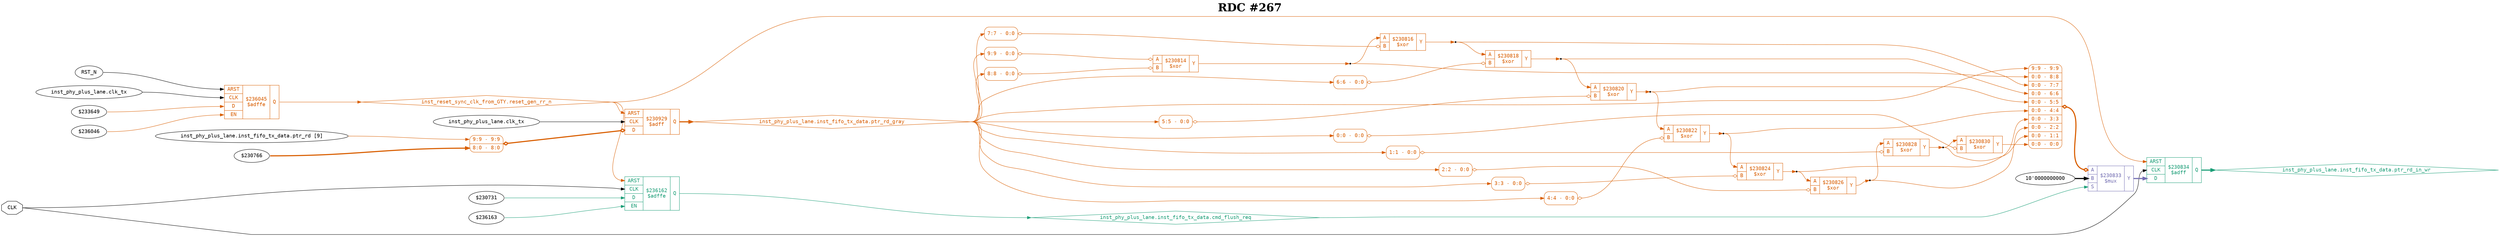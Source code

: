digraph "spacefibre_light_top" {
label=<<b>RDC #267</b>>;
labelloc="t"
fontsize="30"
node ["fontname"="Courier"]
edge ["fontname"="Courier"]
rankdir="LR";
remincross=true;
n11 [ shape=octagon, label="CLK", color="black", fontcolor="black", href="/src/ip_spacefibre_light_top/spacefibre_light_top.vhd#45" ];
n12 [ shape=diamond, label="inst_phy_plus_lane.inst_fifo_tx_data.cmd_flush_req", colorscheme="dark28", color="1", fontcolor="1", href="/src/ip/fifo_dc/fifo_dc.vhd#111" ];
n13 [ shape=diamond, label="inst_phy_plus_lane.inst_fifo_tx_data.ptr_rd_gray", colorscheme="dark28", color="2", fontcolor="2", href="/src/ip/fifo_dc/fifo_dc.vhd#103" ];
n14 [ shape=diamond, label="inst_phy_plus_lane.inst_fifo_tx_data.ptr_rd_in_wr", colorscheme="dark28", color="1", fontcolor="1", href="/src/ip/fifo_dc/fifo_dc.vhd#106" ];
n15 [ shape=diamond, label="inst_reset_sync_clk_from_GTY.reset_gen_rr_n", colorscheme="dark28", color="2", fontcolor="2", href="/src/ip_spacefibre_light_top/reset_gen.vhd#46" ];
{ rank="source"; n11;}
{ rank="sink";}
v0 [ label="RST_N" ];
v1 [ label="inst_phy_plus_lane.clk_tx" ];
v2 [ label="$233649" ];
v3 [ label="$236046" ];
c20 [ shape=record, label="{{<p16> ARST|<p11> CLK|<p17> D|<p18> EN}|$236045\n$adffe|{<p19> Q}}", colorscheme="dark28", color="2", fontcolor="2" , href="/src/ip_spacefibre_light_top/reset_gen.vhd#56"  ];
v4 [ label="$230731" ];
v5 [ label="$236163" ];
c21 [ shape=record, label="{{<p16> ARST|<p11> CLK|<p17> D|<p18> EN}|$236162\n$adffe|{<p19> Q}}", colorscheme="dark28", color="1", fontcolor="1" , href="/src/ip/fifo_dc/fifo_dc.vhd#440"  ];
c25 [ shape=record, label="{{<p22> A|<p23> B}|$230814\n$xor|{<p24> Y}}", colorscheme="dark28", color="2", fontcolor="2" , href="/src/ip/fifo_dc/fifo_dc.vhd#144"  ];
x6 [ shape=record, style=rounded, label="<s0> 9:9 - 0:0 ", colorscheme="dark28", color="2", fontcolor="2" ];
x6:e -> c25:p22:w [arrowhead=odiamond, arrowtail=odiamond, dir=both, colorscheme="dark28", color="2", fontcolor="2", label=""];
x7 [ shape=record, style=rounded, label="<s0> 8:8 - 0:0 ", colorscheme="dark28", color="2", fontcolor="2" ];
x7:e -> c25:p23:w [arrowhead=odiamond, arrowtail=odiamond, dir=both, colorscheme="dark28", color="2", fontcolor="2", label=""];
c26 [ shape=record, label="{{<p22> A|<p23> B}|$230816\n$xor|{<p24> Y}}", colorscheme="dark28", color="2", fontcolor="2" , href="/src/ip/fifo_dc/fifo_dc.vhd#144"  ];
x8 [ shape=record, style=rounded, label="<s0> 7:7 - 0:0 ", colorscheme="dark28", color="2", fontcolor="2" ];
x8:e -> c26:p23:w [arrowhead=odiamond, arrowtail=odiamond, dir=both, colorscheme="dark28", color="2", fontcolor="2", label=""];
c27 [ shape=record, label="{{<p22> A|<p23> B}|$230818\n$xor|{<p24> Y}}", colorscheme="dark28", color="2", fontcolor="2" , href="/src/ip/fifo_dc/fifo_dc.vhd#144"  ];
x9 [ shape=record, style=rounded, label="<s0> 6:6 - 0:0 ", colorscheme="dark28", color="2", fontcolor="2" ];
x9:e -> c27:p23:w [arrowhead=odiamond, arrowtail=odiamond, dir=both, colorscheme="dark28", color="2", fontcolor="2", label=""];
c28 [ shape=record, label="{{<p22> A|<p23> B}|$230820\n$xor|{<p24> Y}}", colorscheme="dark28", color="2", fontcolor="2" , href="/src/ip/fifo_dc/fifo_dc.vhd#144"  ];
x10 [ shape=record, style=rounded, label="<s0> 5:5 - 0:0 ", colorscheme="dark28", color="2", fontcolor="2" ];
x10:e -> c28:p23:w [arrowhead=odiamond, arrowtail=odiamond, dir=both, colorscheme="dark28", color="2", fontcolor="2", label=""];
c29 [ shape=record, label="{{<p22> A|<p23> B}|$230822\n$xor|{<p24> Y}}", colorscheme="dark28", color="2", fontcolor="2" , href="/src/ip/fifo_dc/fifo_dc.vhd#144"  ];
x11 [ shape=record, style=rounded, label="<s0> 4:4 - 0:0 ", colorscheme="dark28", color="2", fontcolor="2" ];
x11:e -> c29:p23:w [arrowhead=odiamond, arrowtail=odiamond, dir=both, colorscheme="dark28", color="2", fontcolor="2", label=""];
c30 [ shape=record, label="{{<p22> A|<p23> B}|$230824\n$xor|{<p24> Y}}", colorscheme="dark28", color="2", fontcolor="2" , href="/src/ip/fifo_dc/fifo_dc.vhd#144"  ];
x12 [ shape=record, style=rounded, label="<s0> 3:3 - 0:0 ", colorscheme="dark28", color="2", fontcolor="2" ];
x12:e -> c30:p23:w [arrowhead=odiamond, arrowtail=odiamond, dir=both, colorscheme="dark28", color="2", fontcolor="2", label=""];
c31 [ shape=record, label="{{<p22> A|<p23> B}|$230826\n$xor|{<p24> Y}}", colorscheme="dark28", color="2", fontcolor="2" , href="/src/ip/fifo_dc/fifo_dc.vhd#144"  ];
x13 [ shape=record, style=rounded, label="<s0> 2:2 - 0:0 ", colorscheme="dark28", color="2", fontcolor="2" ];
x13:e -> c31:p23:w [arrowhead=odiamond, arrowtail=odiamond, dir=both, colorscheme="dark28", color="2", fontcolor="2", label=""];
c32 [ shape=record, label="{{<p22> A|<p23> B}|$230828\n$xor|{<p24> Y}}", colorscheme="dark28", color="2", fontcolor="2" , href="/src/ip/fifo_dc/fifo_dc.vhd#144"  ];
x14 [ shape=record, style=rounded, label="<s0> 1:1 - 0:0 ", colorscheme="dark28", color="2", fontcolor="2" ];
x14:e -> c32:p23:w [arrowhead=odiamond, arrowtail=odiamond, dir=both, colorscheme="dark28", color="2", fontcolor="2", label=""];
c33 [ shape=record, label="{{<p22> A|<p23> B}|$230830\n$xor|{<p24> Y}}", colorscheme="dark28", color="2", fontcolor="2" , href="/src/ip/fifo_dc/fifo_dc.vhd#144"  ];
x15 [ shape=record, style=rounded, label="<s0> 0:0 - 0:0 ", colorscheme="dark28", color="2", fontcolor="2" ];
x15:e -> c33:p23:w [arrowhead=odiamond, arrowtail=odiamond, dir=both, colorscheme="dark28", color="2", fontcolor="2", label=""];
v17 [ label="10'0000000000" ];
c35 [ shape=record, label="{{<p22> A|<p23> B|<p34> S}|$230833\n$mux|{<p24> Y}}", colorscheme="dark28", color="3", fontcolor="3" , href="/src/ip/fifo_dc/fifo_dc.vhd#225"  ];
x16 [ shape=record, style=rounded, label="<s9> 9:9 - 9:9 |<s8> 0:0 - 8:8 |<s7> 0:0 - 7:7 |<s6> 0:0 - 6:6 |<s5> 0:0 - 5:5 |<s4> 0:0 - 4:4 |<s3> 0:0 - 3:3 |<s2> 0:0 - 2:2 |<s1> 0:0 - 1:1 |<s0> 0:0 - 0:0 ", colorscheme="dark28", color="2", fontcolor="2" ];
x16:e -> c35:p22:w [arrowhead=odiamond, arrowtail=odiamond, dir=both, colorscheme="dark28", color="2", fontcolor="2", style="setlinewidth(3)", label=""];
v18 [ label="inst_phy_plus_lane.clk_tx" ];
v20 [ label="inst_phy_plus_lane.inst_fifo_tx_data.ptr_rd [9]" ];
v21 [ label="$230766" ];
c36 [ shape=record, label="{{<p16> ARST|<p11> CLK|<p17> D}|$230929\n$adff|{<p19> Q}}", colorscheme="dark28", color="2", fontcolor="2" , href="/src/ip/fifo_dc/fifo_dc.vhd#362"  ];
x19 [ shape=record, style=rounded, label="<s1> 9:9 - 9:9 |<s0> 8:0 - 8:0 ", colorscheme="dark28", color="2", fontcolor="2" ];
x19:e -> c36:p17:w [arrowhead=odiamond, arrowtail=odiamond, dir=both, colorscheme="dark28", color="2", fontcolor="2", style="setlinewidth(3)", label=""];
c37 [ shape=record, label="{{<p16> ARST|<p11> CLK|<p17> D}|$230834\n$adff|{<p19> Q}}", colorscheme="dark28", color="1", fontcolor="1" , href="/src/ip/fifo_dc/fifo_dc.vhd#222"  ];
n1 [ shape=point ];
c25:p24:e -> n1:w [colorscheme="dark28", color="2", fontcolor="2", label=""];
n1:e -> c26:p22:w [colorscheme="dark28", color="2", fontcolor="2", label=""];
n1:e -> x16:s8:w [colorscheme="dark28", color="2", fontcolor="2", label=""];
c35:p24:e -> c37:p17:w [colorscheme="dark28", color="3", fontcolor="3", style="setlinewidth(3)", label=""];
n11:e -> c21:p11:w [color="black", fontcolor="black", label=""];
n11:e -> c37:p11:w [color="black", fontcolor="black", label=""];
c21:p19:e -> n12:w [colorscheme="dark28", color="1", fontcolor="1", label=""];
n12:e -> c35:p34:w [colorscheme="dark28", color="1", fontcolor="1", label=""];
c36:p19:e -> n13:w [colorscheme="dark28", color="2", fontcolor="2", style="setlinewidth(3)", label=""];
n13:e -> x10:s0:w [colorscheme="dark28", color="2", fontcolor="2", label=""];
n13:e -> x11:s0:w [colorscheme="dark28", color="2", fontcolor="2", label=""];
n13:e -> x12:s0:w [colorscheme="dark28", color="2", fontcolor="2", label=""];
n13:e -> x13:s0:w [colorscheme="dark28", color="2", fontcolor="2", label=""];
n13:e -> x14:s0:w [colorscheme="dark28", color="2", fontcolor="2", label=""];
n13:e -> x15:s0:w [colorscheme="dark28", color="2", fontcolor="2", label=""];
n13:e -> x16:s9:w [colorscheme="dark28", color="2", fontcolor="2", label=""];
n13:e -> x6:s0:w [colorscheme="dark28", color="2", fontcolor="2", label=""];
n13:e -> x7:s0:w [colorscheme="dark28", color="2", fontcolor="2", label=""];
n13:e -> x8:s0:w [colorscheme="dark28", color="2", fontcolor="2", label=""];
n13:e -> x9:s0:w [colorscheme="dark28", color="2", fontcolor="2", label=""];
c37:p19:e -> n14:w [colorscheme="dark28", color="1", fontcolor="1", style="setlinewidth(3)", label=""];
c20:p19:e -> n15:w [colorscheme="dark28", color="2", fontcolor="2", label=""];
n15:e -> c21:p16:w [colorscheme="dark28", color="2", fontcolor="2", label=""];
n15:e -> c36:p16:w [colorscheme="dark28", color="2", fontcolor="2", label=""];
n15:e -> c37:p16:w [colorscheme="dark28", color="2", fontcolor="2", label=""];
n2 [ shape=point ];
c26:p24:e -> n2:w [colorscheme="dark28", color="2", fontcolor="2", label=""];
n2:e -> c27:p22:w [colorscheme="dark28", color="2", fontcolor="2", label=""];
n2:e -> x16:s7:w [colorscheme="dark28", color="2", fontcolor="2", label=""];
n3 [ shape=point ];
c27:p24:e -> n3:w [colorscheme="dark28", color="2", fontcolor="2", label=""];
n3:e -> c28:p22:w [colorscheme="dark28", color="2", fontcolor="2", label=""];
n3:e -> x16:s6:w [colorscheme="dark28", color="2", fontcolor="2", label=""];
n4 [ shape=point ];
c28:p24:e -> n4:w [colorscheme="dark28", color="2", fontcolor="2", label=""];
n4:e -> c29:p22:w [colorscheme="dark28", color="2", fontcolor="2", label=""];
n4:e -> x16:s5:w [colorscheme="dark28", color="2", fontcolor="2", label=""];
n5 [ shape=point ];
c29:p24:e -> n5:w [colorscheme="dark28", color="2", fontcolor="2", label=""];
n5:e -> c30:p22:w [colorscheme="dark28", color="2", fontcolor="2", label=""];
n5:e -> x16:s4:w [colorscheme="dark28", color="2", fontcolor="2", label=""];
n6 [ shape=point ];
c30:p24:e -> n6:w [colorscheme="dark28", color="2", fontcolor="2", label=""];
n6:e -> c31:p22:w [colorscheme="dark28", color="2", fontcolor="2", label=""];
n6:e -> x16:s3:w [colorscheme="dark28", color="2", fontcolor="2", label=""];
n7 [ shape=point ];
c31:p24:e -> n7:w [colorscheme="dark28", color="2", fontcolor="2", label=""];
n7:e -> c32:p22:w [colorscheme="dark28", color="2", fontcolor="2", label=""];
n7:e -> x16:s2:w [colorscheme="dark28", color="2", fontcolor="2", label=""];
n8 [ shape=point ];
c32:p24:e -> n8:w [colorscheme="dark28", color="2", fontcolor="2", label=""];
n8:e -> c33:p22:w [colorscheme="dark28", color="2", fontcolor="2", label=""];
n8:e -> x16:s1:w [colorscheme="dark28", color="2", fontcolor="2", label=""];
c33:p24:e -> x16:s0:w [colorscheme="dark28", color="2", fontcolor="2", label=""];
v0:e -> c20:p16:w [color="black", fontcolor="black", label=""];
v1:e -> c20:p11:w [color="black", fontcolor="black", label=""];
v17:e -> c35:p23:w [color="black", fontcolor="black", style="setlinewidth(3)", label=""];
v18:e -> c36:p11:w [color="black", fontcolor="black", label=""];
v2:e -> c20:p17:w [colorscheme="dark28", color="2", fontcolor="2", label=""];
v20:e -> x19:s1:w [colorscheme="dark28", color="2", fontcolor="2", label=""];
v21:e -> x19:s0:w [colorscheme="dark28", color="2", fontcolor="2", style="setlinewidth(3)", label=""];
v3:e -> c20:p18:w [colorscheme="dark28", color="2", fontcolor="2", label=""];
v4:e -> c21:p17:w [colorscheme="dark28", color="1", fontcolor="1", label=""];
v5:e -> c21:p18:w [colorscheme="dark28", color="1", fontcolor="1", label=""];
}
